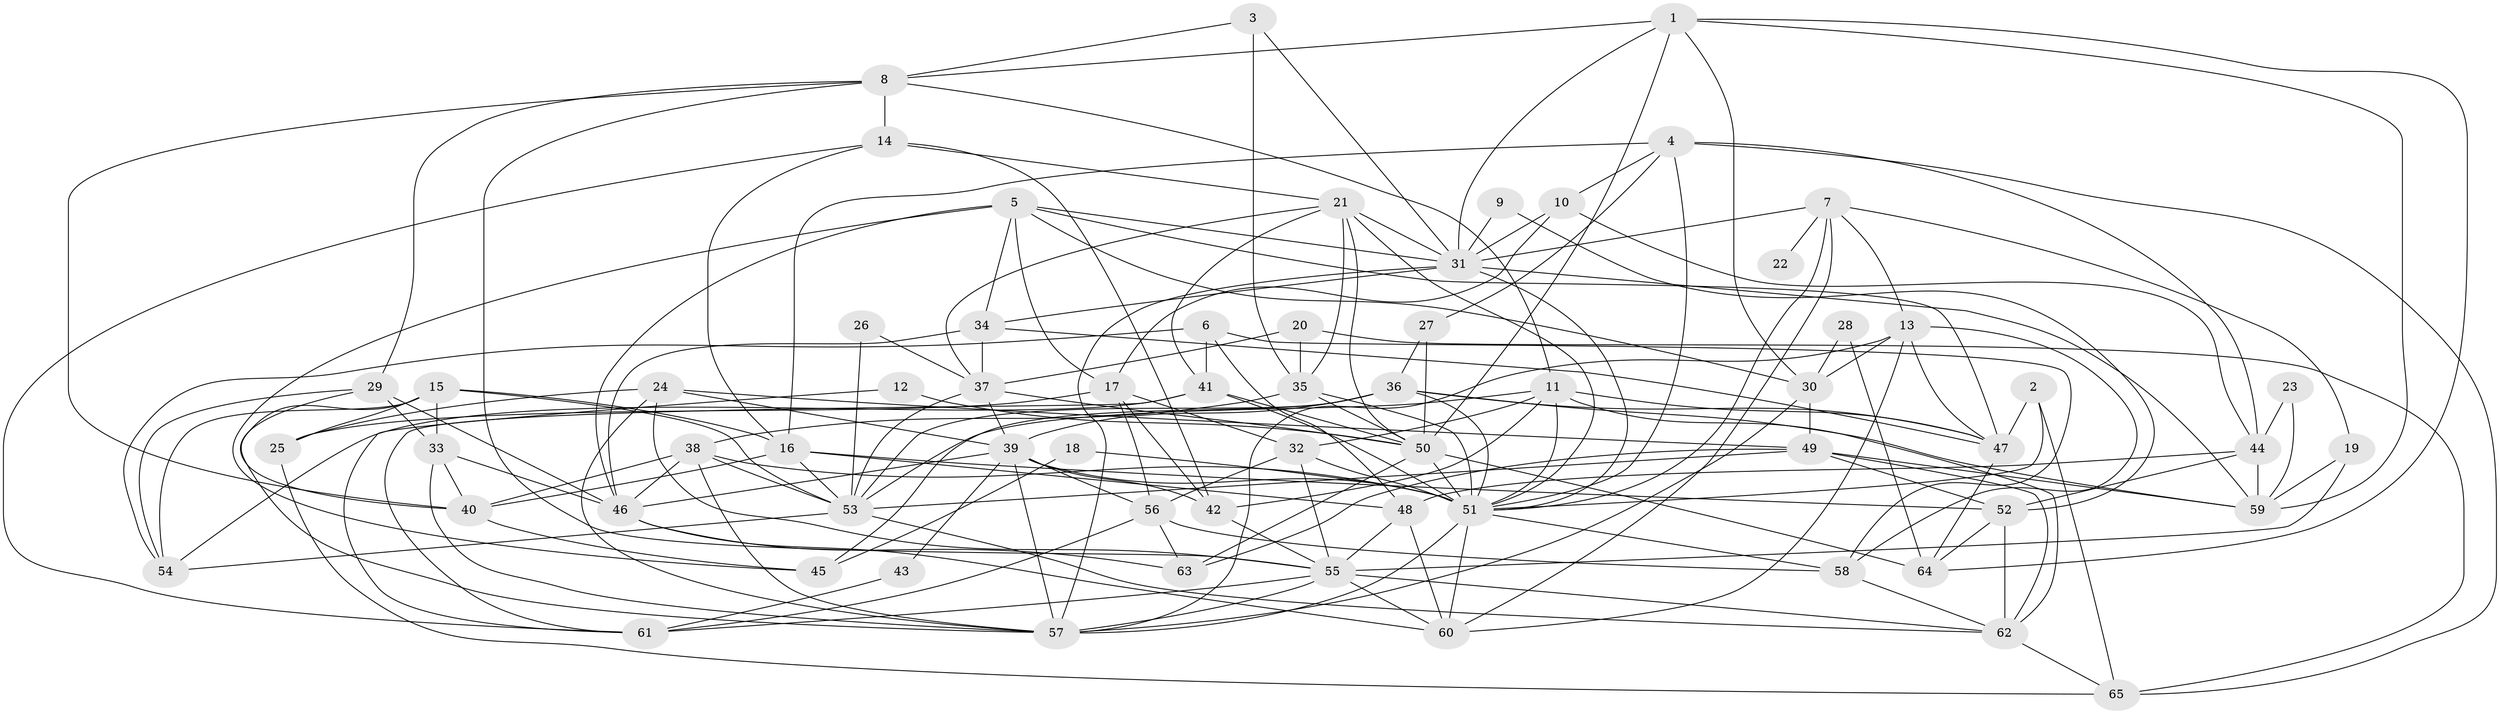 // original degree distribution, {3: 0.24615384615384617, 7: 0.046153846153846156, 4: 0.2846153846153846, 10: 0.007692307692307693, 5: 0.18461538461538463, 2: 0.14615384615384616, 6: 0.08461538461538462}
// Generated by graph-tools (version 1.1) at 2025/26/03/09/25 03:26:21]
// undirected, 65 vertices, 184 edges
graph export_dot {
graph [start="1"]
  node [color=gray90,style=filled];
  1;
  2;
  3;
  4;
  5;
  6;
  7;
  8;
  9;
  10;
  11;
  12;
  13;
  14;
  15;
  16;
  17;
  18;
  19;
  20;
  21;
  22;
  23;
  24;
  25;
  26;
  27;
  28;
  29;
  30;
  31;
  32;
  33;
  34;
  35;
  36;
  37;
  38;
  39;
  40;
  41;
  42;
  43;
  44;
  45;
  46;
  47;
  48;
  49;
  50;
  51;
  52;
  53;
  54;
  55;
  56;
  57;
  58;
  59;
  60;
  61;
  62;
  63;
  64;
  65;
  1 -- 8 [weight=1.0];
  1 -- 30 [weight=1.0];
  1 -- 31 [weight=1.0];
  1 -- 50 [weight=1.0];
  1 -- 59 [weight=1.0];
  1 -- 64 [weight=1.0];
  2 -- 47 [weight=1.0];
  2 -- 51 [weight=1.0];
  2 -- 65 [weight=1.0];
  3 -- 8 [weight=1.0];
  3 -- 31 [weight=1.0];
  3 -- 35 [weight=1.0];
  4 -- 10 [weight=1.0];
  4 -- 16 [weight=1.0];
  4 -- 27 [weight=1.0];
  4 -- 44 [weight=1.0];
  4 -- 51 [weight=1.0];
  4 -- 65 [weight=1.0];
  5 -- 17 [weight=1.0];
  5 -- 30 [weight=1.0];
  5 -- 31 [weight=1.0];
  5 -- 34 [weight=1.0];
  5 -- 45 [weight=1.0];
  5 -- 46 [weight=1.0];
  5 -- 47 [weight=1.0];
  6 -- 41 [weight=2.0];
  6 -- 48 [weight=1.0];
  6 -- 54 [weight=1.0];
  6 -- 58 [weight=1.0];
  7 -- 13 [weight=1.0];
  7 -- 19 [weight=1.0];
  7 -- 22 [weight=2.0];
  7 -- 31 [weight=1.0];
  7 -- 51 [weight=1.0];
  7 -- 60 [weight=1.0];
  8 -- 11 [weight=1.0];
  8 -- 14 [weight=1.0];
  8 -- 29 [weight=1.0];
  8 -- 40 [weight=1.0];
  8 -- 55 [weight=1.0];
  9 -- 31 [weight=1.0];
  9 -- 52 [weight=1.0];
  10 -- 17 [weight=1.0];
  10 -- 31 [weight=1.0];
  10 -- 44 [weight=1.0];
  11 -- 32 [weight=1.0];
  11 -- 42 [weight=1.0];
  11 -- 47 [weight=1.0];
  11 -- 51 [weight=1.0];
  11 -- 53 [weight=1.0];
  11 -- 62 [weight=1.0];
  12 -- 50 [weight=1.0];
  12 -- 61 [weight=1.0];
  13 -- 30 [weight=1.0];
  13 -- 47 [weight=2.0];
  13 -- 57 [weight=1.0];
  13 -- 58 [weight=1.0];
  13 -- 60 [weight=1.0];
  14 -- 16 [weight=1.0];
  14 -- 21 [weight=1.0];
  14 -- 42 [weight=1.0];
  14 -- 61 [weight=1.0];
  15 -- 16 [weight=1.0];
  15 -- 25 [weight=1.0];
  15 -- 33 [weight=1.0];
  15 -- 53 [weight=1.0];
  15 -- 54 [weight=1.0];
  15 -- 57 [weight=1.0];
  16 -- 40 [weight=1.0];
  16 -- 48 [weight=1.0];
  16 -- 52 [weight=1.0];
  16 -- 53 [weight=1.0];
  17 -- 25 [weight=1.0];
  17 -- 32 [weight=1.0];
  17 -- 42 [weight=1.0];
  17 -- 56 [weight=1.0];
  18 -- 45 [weight=1.0];
  18 -- 51 [weight=1.0];
  19 -- 55 [weight=2.0];
  19 -- 59 [weight=1.0];
  20 -- 35 [weight=1.0];
  20 -- 37 [weight=1.0];
  20 -- 65 [weight=1.0];
  21 -- 31 [weight=1.0];
  21 -- 35 [weight=1.0];
  21 -- 37 [weight=1.0];
  21 -- 41 [weight=1.0];
  21 -- 50 [weight=1.0];
  21 -- 51 [weight=1.0];
  23 -- 44 [weight=1.0];
  23 -- 59 [weight=1.0];
  24 -- 25 [weight=1.0];
  24 -- 39 [weight=1.0];
  24 -- 49 [weight=1.0];
  24 -- 55 [weight=2.0];
  24 -- 57 [weight=1.0];
  25 -- 65 [weight=1.0];
  26 -- 37 [weight=1.0];
  26 -- 53 [weight=1.0];
  27 -- 36 [weight=1.0];
  27 -- 50 [weight=1.0];
  28 -- 30 [weight=1.0];
  28 -- 64 [weight=1.0];
  29 -- 33 [weight=1.0];
  29 -- 40 [weight=1.0];
  29 -- 46 [weight=1.0];
  29 -- 54 [weight=1.0];
  30 -- 49 [weight=1.0];
  30 -- 57 [weight=1.0];
  31 -- 34 [weight=1.0];
  31 -- 51 [weight=1.0];
  31 -- 57 [weight=1.0];
  31 -- 59 [weight=1.0];
  32 -- 51 [weight=1.0];
  32 -- 55 [weight=2.0];
  32 -- 56 [weight=1.0];
  33 -- 40 [weight=1.0];
  33 -- 46 [weight=1.0];
  33 -- 57 [weight=1.0];
  34 -- 37 [weight=1.0];
  34 -- 46 [weight=1.0];
  34 -- 47 [weight=1.0];
  35 -- 38 [weight=1.0];
  35 -- 50 [weight=1.0];
  35 -- 51 [weight=1.0];
  36 -- 39 [weight=1.0];
  36 -- 45 [weight=1.0];
  36 -- 47 [weight=1.0];
  36 -- 51 [weight=1.0];
  36 -- 53 [weight=1.0];
  36 -- 59 [weight=1.0];
  37 -- 39 [weight=1.0];
  37 -- 50 [weight=1.0];
  37 -- 53 [weight=1.0];
  38 -- 40 [weight=1.0];
  38 -- 46 [weight=1.0];
  38 -- 51 [weight=1.0];
  38 -- 53 [weight=1.0];
  38 -- 57 [weight=1.0];
  39 -- 42 [weight=1.0];
  39 -- 43 [weight=1.0];
  39 -- 46 [weight=1.0];
  39 -- 51 [weight=1.0];
  39 -- 56 [weight=1.0];
  39 -- 57 [weight=1.0];
  40 -- 45 [weight=1.0];
  41 -- 50 [weight=1.0];
  41 -- 51 [weight=1.0];
  41 -- 54 [weight=1.0];
  41 -- 61 [weight=1.0];
  42 -- 55 [weight=1.0];
  43 -- 61 [weight=1.0];
  44 -- 48 [weight=1.0];
  44 -- 52 [weight=1.0];
  44 -- 59 [weight=1.0];
  46 -- 60 [weight=1.0];
  46 -- 63 [weight=2.0];
  47 -- 64 [weight=2.0];
  48 -- 55 [weight=1.0];
  48 -- 60 [weight=1.0];
  49 -- 52 [weight=1.0];
  49 -- 53 [weight=1.0];
  49 -- 59 [weight=1.0];
  49 -- 62 [weight=1.0];
  49 -- 63 [weight=1.0];
  50 -- 51 [weight=1.0];
  50 -- 63 [weight=1.0];
  50 -- 64 [weight=1.0];
  51 -- 57 [weight=1.0];
  51 -- 58 [weight=1.0];
  51 -- 60 [weight=1.0];
  52 -- 62 [weight=1.0];
  52 -- 64 [weight=1.0];
  53 -- 54 [weight=1.0];
  53 -- 62 [weight=1.0];
  55 -- 57 [weight=1.0];
  55 -- 60 [weight=1.0];
  55 -- 61 [weight=1.0];
  55 -- 62 [weight=1.0];
  56 -- 58 [weight=1.0];
  56 -- 61 [weight=1.0];
  56 -- 63 [weight=1.0];
  58 -- 62 [weight=1.0];
  62 -- 65 [weight=1.0];
}
